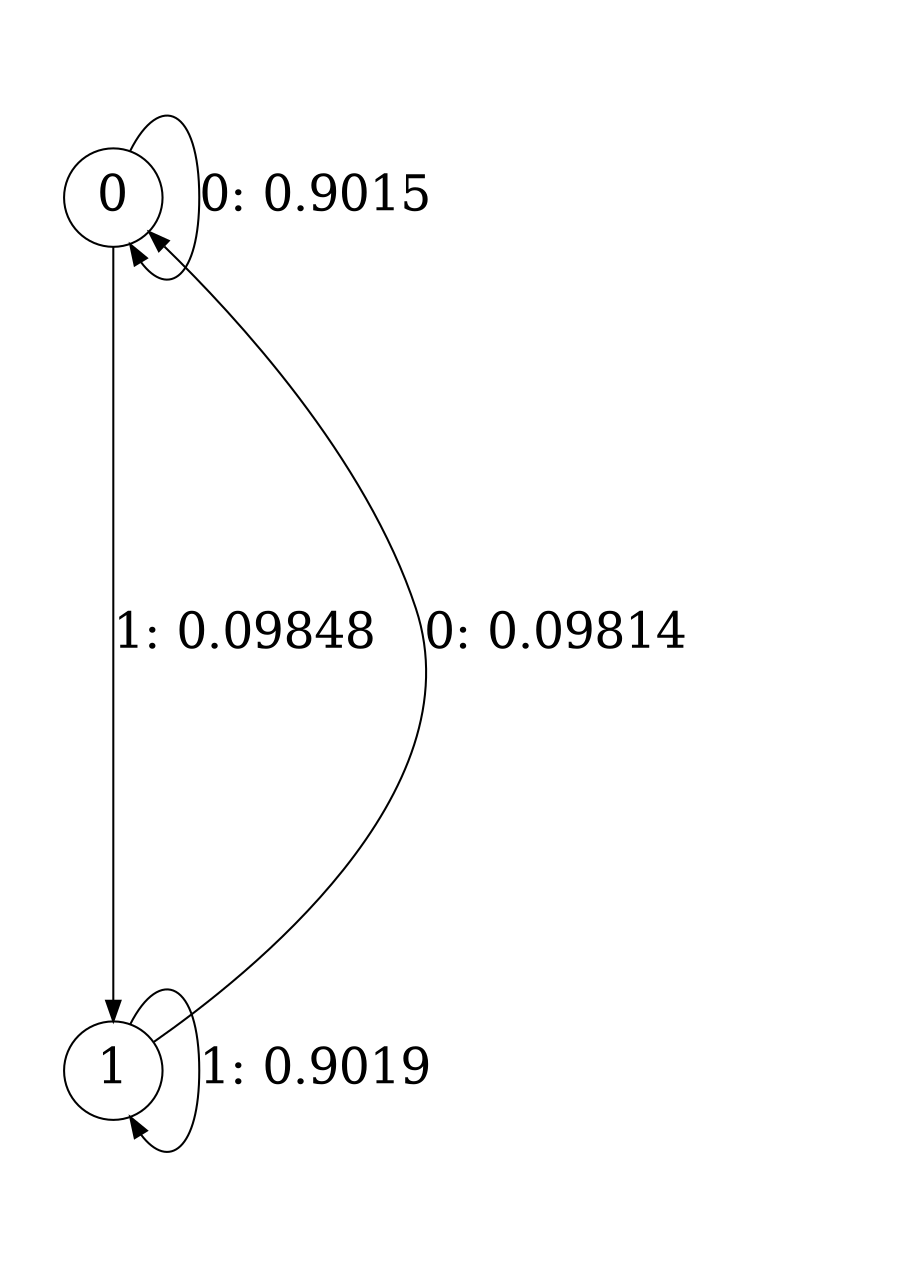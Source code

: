 digraph "ch4_face_source_L1" {
size = "6,8.5";
ratio = "fill";
node [shape = circle];
node [fontsize = 24];
edge [fontsize = 24];
0 -> 0 [label = "0: 0.9015   "];
0 -> 1 [label = "1: 0.09848  "];
1 -> 0 [label = "0: 0.09814  "];
1 -> 1 [label = "1: 0.9019   "];
}